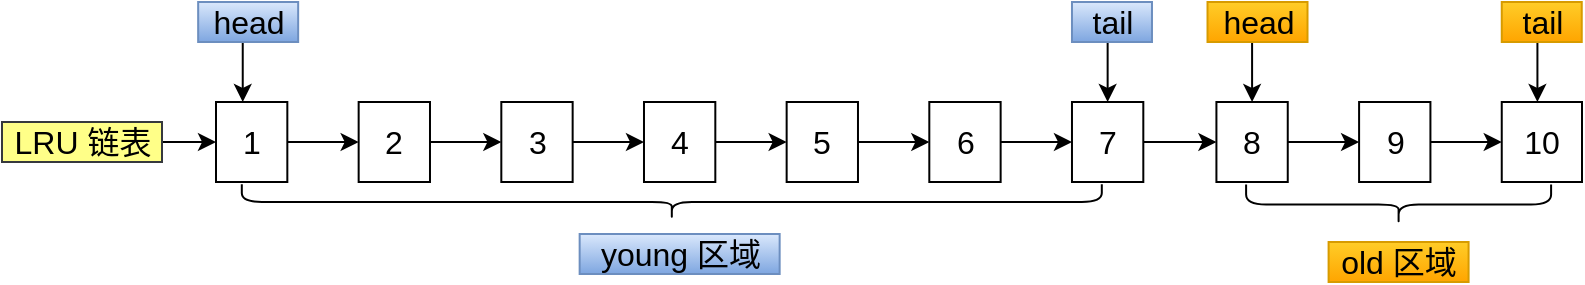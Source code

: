 <mxfile version="17.2.1" type="github">
  <diagram id="m_GKXxuateL1iwqDlvAu" name="Page-1">
    <mxGraphModel dx="1185" dy="688" grid="1" gridSize="10" guides="1" tooltips="1" connect="1" arrows="1" fold="1" page="1" pageScale="1" pageWidth="827" pageHeight="1169" math="0" shadow="0">
      <root>
        <mxCell id="0" />
        <mxCell id="1" parent="0" />
        <mxCell id="CMLz8EhTT_OKYTslJudy-2" value="1" style="rounded=0;whiteSpace=wrap;html=1;fontSize=16;" vertex="1" parent="1">
          <mxGeometry x="106.998" y="240" width="35.666" height="40" as="geometry" />
        </mxCell>
        <mxCell id="CMLz8EhTT_OKYTslJudy-3" value="" style="endArrow=classic;html=1;rounded=0;entryX=0;entryY=0;entryDx=0;entryDy=0;fontSize=16;" edge="1" parent="1">
          <mxGeometry width="50" height="50" relative="1" as="geometry">
            <mxPoint x="120.372" y="210" as="sourcePoint" />
            <mxPoint x="120.372" y="240" as="targetPoint" />
          </mxGeometry>
        </mxCell>
        <mxCell id="CMLz8EhTT_OKYTslJudy-4" value="head" style="text;html=1;align=center;verticalAlign=middle;resizable=0;points=[];autosize=1;strokeColor=#6c8ebf;fillColor=#dae8fc;fontSize=16;gradientColor=#7ea6e0;" vertex="1" parent="1">
          <mxGeometry x="98.081" y="190" width="50" height="20" as="geometry" />
        </mxCell>
        <mxCell id="CMLz8EhTT_OKYTslJudy-6" value="2" style="rounded=0;whiteSpace=wrap;html=1;fontSize=16;" vertex="1" parent="1">
          <mxGeometry x="178.33" y="240" width="35.666" height="40" as="geometry" />
        </mxCell>
        <mxCell id="CMLz8EhTT_OKYTslJudy-1" style="edgeStyle=orthogonalEdgeStyle;rounded=0;orthogonalLoop=1;jettySize=auto;html=1;entryX=0;entryY=0.5;entryDx=0;entryDy=0;fontSize=16;" edge="1" parent="1" source="CMLz8EhTT_OKYTslJudy-2" target="CMLz8EhTT_OKYTslJudy-6">
          <mxGeometry relative="1" as="geometry" />
        </mxCell>
        <mxCell id="CMLz8EhTT_OKYTslJudy-7" value="" style="shape=curlyBracket;whiteSpace=wrap;html=1;rounded=1;flipH=1;fontSize=16;rotation=90;" vertex="1" parent="1">
          <mxGeometry x="325.99" y="75" width="17.83" height="430" as="geometry" />
        </mxCell>
        <mxCell id="CMLz8EhTT_OKYTslJudy-8" value="young 区域" style="text;html=1;align=center;verticalAlign=middle;resizable=0;points=[];autosize=1;strokeColor=#6c8ebf;fillColor=#dae8fc;fontSize=16;gradientColor=#7ea6e0;" vertex="1" parent="1">
          <mxGeometry x="288.827" y="306" width="100" height="20" as="geometry" />
        </mxCell>
        <mxCell id="CMLz8EhTT_OKYTslJudy-9" value="old 区域" style="text;html=1;align=center;verticalAlign=middle;resizable=0;points=[];autosize=1;strokeColor=#d79b00;fillColor=#ffcd28;fontSize=16;gradientColor=#ffa500;" vertex="1" parent="1">
          <mxGeometry x="663.297" y="310" width="70" height="20" as="geometry" />
        </mxCell>
        <mxCell id="CMLz8EhTT_OKYTslJudy-10" style="edgeStyle=orthogonalEdgeStyle;rounded=0;orthogonalLoop=1;jettySize=auto;html=1;entryX=0;entryY=0.5;entryDx=0;entryDy=0;fontSize=16;" edge="1" parent="1" source="CMLz8EhTT_OKYTslJudy-11">
          <mxGeometry relative="1" as="geometry">
            <mxPoint x="320.993" y="260" as="targetPoint" />
          </mxGeometry>
        </mxCell>
        <mxCell id="CMLz8EhTT_OKYTslJudy-11" value="3" style="rounded=0;whiteSpace=wrap;html=1;fontSize=16;" vertex="1" parent="1">
          <mxGeometry x="249.661" y="240" width="35.666" height="40" as="geometry" />
        </mxCell>
        <mxCell id="CMLz8EhTT_OKYTslJudy-5" style="edgeStyle=orthogonalEdgeStyle;rounded=0;orthogonalLoop=1;jettySize=auto;html=1;entryX=0;entryY=0.5;entryDx=0;entryDy=0;fontSize=16;" edge="1" parent="1" source="CMLz8EhTT_OKYTslJudy-6" target="CMLz8EhTT_OKYTslJudy-11">
          <mxGeometry relative="1" as="geometry" />
        </mxCell>
        <mxCell id="CMLz8EhTT_OKYTslJudy-13" value="8" style="rounded=0;whiteSpace=wrap;html=1;fontSize=16;" vertex="1" parent="1">
          <mxGeometry x="607.212" y="240" width="35.666" height="40" as="geometry" />
        </mxCell>
        <mxCell id="CMLz8EhTT_OKYTslJudy-14" value="" style="endArrow=classic;html=1;rounded=0;entryX=0;entryY=0;entryDx=0;entryDy=0;fontSize=16;" edge="1" parent="1">
          <mxGeometry width="50" height="50" relative="1" as="geometry">
            <mxPoint x="552.822" y="210" as="sourcePoint" />
            <mxPoint x="552.822" y="240" as="targetPoint" />
          </mxGeometry>
        </mxCell>
        <mxCell id="CMLz8EhTT_OKYTslJudy-15" value="tail" style="text;html=1;align=center;verticalAlign=middle;resizable=0;points=[];autosize=1;strokeColor=#6c8ebf;fillColor=#dae8fc;fontSize=16;gradientColor=#7ea6e0;" vertex="1" parent="1">
          <mxGeometry x="534.989" y="190" width="40" height="20" as="geometry" />
        </mxCell>
        <mxCell id="CMLz8EhTT_OKYTslJudy-16" value="9" style="rounded=0;whiteSpace=wrap;html=1;fontSize=16;" vertex="1" parent="1">
          <mxGeometry x="678.544" y="240" width="35.666" height="40" as="geometry" />
        </mxCell>
        <mxCell id="CMLz8EhTT_OKYTslJudy-12" style="edgeStyle=orthogonalEdgeStyle;rounded=0;orthogonalLoop=1;jettySize=auto;html=1;entryX=0;entryY=0.5;entryDx=0;entryDy=0;fontSize=16;" edge="1" parent="1" source="CMLz8EhTT_OKYTslJudy-13" target="CMLz8EhTT_OKYTslJudy-16">
          <mxGeometry relative="1" as="geometry" />
        </mxCell>
        <mxCell id="CMLz8EhTT_OKYTslJudy-17" style="edgeStyle=orthogonalEdgeStyle;rounded=0;orthogonalLoop=1;jettySize=auto;html=1;entryX=0;entryY=0.5;entryDx=0;entryDy=0;fontSize=16;" edge="1" parent="1" target="CMLz8EhTT_OKYTslJudy-18">
          <mxGeometry relative="1" as="geometry">
            <mxPoint x="714.21" y="260" as="sourcePoint" />
          </mxGeometry>
        </mxCell>
        <mxCell id="CMLz8EhTT_OKYTslJudy-18" value="10" style="rounded=0;whiteSpace=wrap;html=1;fontSize=16;" vertex="1" parent="1">
          <mxGeometry x="749.876" y="240" width="40.124" height="40" as="geometry" />
        </mxCell>
        <mxCell id="CMLz8EhTT_OKYTslJudy-19" value="" style="endArrow=classic;html=1;rounded=0;entryX=0;entryY=0;entryDx=0;entryDy=0;fontSize=16;" edge="1" parent="1">
          <mxGeometry width="50" height="50" relative="1" as="geometry">
            <mxPoint x="625.045" y="210" as="sourcePoint" />
            <mxPoint x="625.045" y="240" as="targetPoint" />
          </mxGeometry>
        </mxCell>
        <mxCell id="CMLz8EhTT_OKYTslJudy-20" value="head" style="text;html=1;align=center;verticalAlign=middle;resizable=0;points=[];autosize=1;strokeColor=#d79b00;fillColor=#ffcd28;fontSize=16;gradientColor=#ffa500;" vertex="1" parent="1">
          <mxGeometry x="602.754" y="190" width="50" height="20" as="geometry" />
        </mxCell>
        <mxCell id="CMLz8EhTT_OKYTslJudy-21" value="" style="shape=curlyBracket;whiteSpace=wrap;html=1;rounded=1;flipH=1;fontSize=16;rotation=90;" vertex="1" parent="1">
          <mxGeometry x="688.27" y="215" width="20.06" height="152.5" as="geometry" />
        </mxCell>
        <mxCell id="CMLz8EhTT_OKYTslJudy-22" style="edgeStyle=orthogonalEdgeStyle;rounded=0;orthogonalLoop=1;jettySize=auto;html=1;entryX=0;entryY=0.5;entryDx=0;entryDy=0;fontSize=16;" edge="1" parent="1" source="CMLz8EhTT_OKYTslJudy-23" target="CMLz8EhTT_OKYTslJudy-2">
          <mxGeometry relative="1" as="geometry" />
        </mxCell>
        <mxCell id="CMLz8EhTT_OKYTslJudy-23" value="LRU 链表" style="text;html=1;align=center;verticalAlign=middle;resizable=0;points=[];autosize=1;strokeColor=#36393d;fillColor=#ffff88;fontSize=16;" vertex="1" parent="1">
          <mxGeometry y="250" width="80" height="20" as="geometry" />
        </mxCell>
        <mxCell id="CMLz8EhTT_OKYTslJudy-24" value="" style="endArrow=classic;html=1;rounded=0;entryX=0;entryY=0;entryDx=0;entryDy=0;fontSize=16;" edge="1" parent="1">
          <mxGeometry width="50" height="50" relative="1" as="geometry">
            <mxPoint x="767.709" y="210" as="sourcePoint" />
            <mxPoint x="767.709" y="240" as="targetPoint" />
          </mxGeometry>
        </mxCell>
        <mxCell id="CMLz8EhTT_OKYTslJudy-25" value="tail" style="text;html=1;align=center;verticalAlign=middle;resizable=0;points=[];autosize=1;strokeColor=#d79b00;fillColor=#ffcd28;fontSize=16;gradientColor=#ffa500;" vertex="1" parent="1">
          <mxGeometry x="749.876" y="190" width="40" height="20" as="geometry" />
        </mxCell>
        <mxCell id="CMLz8EhTT_OKYTslJudy-26" value="4" style="rounded=0;whiteSpace=wrap;html=1;fontSize=16;" vertex="1" parent="1">
          <mxGeometry x="320.993" y="240" width="35.666" height="40" as="geometry" />
        </mxCell>
        <mxCell id="CMLz8EhTT_OKYTslJudy-27" value="5" style="rounded=0;whiteSpace=wrap;html=1;fontSize=16;" vertex="1" parent="1">
          <mxGeometry x="392.325" y="240" width="35.666" height="40" as="geometry" />
        </mxCell>
        <mxCell id="CMLz8EhTT_OKYTslJudy-30" style="edgeStyle=orthogonalEdgeStyle;rounded=0;orthogonalLoop=1;jettySize=auto;html=1;entryX=0;entryY=0.5;entryDx=0;entryDy=0;" edge="1" parent="1" source="CMLz8EhTT_OKYTslJudy-26" target="CMLz8EhTT_OKYTslJudy-27">
          <mxGeometry relative="1" as="geometry" />
        </mxCell>
        <mxCell id="CMLz8EhTT_OKYTslJudy-28" value="6" style="rounded=0;whiteSpace=wrap;html=1;fontSize=16;" vertex="1" parent="1">
          <mxGeometry x="463.657" y="240" width="35.666" height="40" as="geometry" />
        </mxCell>
        <mxCell id="CMLz8EhTT_OKYTslJudy-31" style="edgeStyle=orthogonalEdgeStyle;rounded=0;orthogonalLoop=1;jettySize=auto;html=1;" edge="1" parent="1" source="CMLz8EhTT_OKYTslJudy-27" target="CMLz8EhTT_OKYTslJudy-28">
          <mxGeometry relative="1" as="geometry" />
        </mxCell>
        <mxCell id="CMLz8EhTT_OKYTslJudy-33" style="edgeStyle=orthogonalEdgeStyle;rounded=0;orthogonalLoop=1;jettySize=auto;html=1;entryX=0;entryY=0.5;entryDx=0;entryDy=0;" edge="1" parent="1" source="CMLz8EhTT_OKYTslJudy-29" target="CMLz8EhTT_OKYTslJudy-13">
          <mxGeometry relative="1" as="geometry" />
        </mxCell>
        <mxCell id="CMLz8EhTT_OKYTslJudy-29" value="7" style="rounded=0;whiteSpace=wrap;html=1;fontSize=16;" vertex="1" parent="1">
          <mxGeometry x="534.989" y="240" width="35.666" height="40" as="geometry" />
        </mxCell>
        <mxCell id="CMLz8EhTT_OKYTslJudy-32" style="edgeStyle=orthogonalEdgeStyle;rounded=0;orthogonalLoop=1;jettySize=auto;html=1;" edge="1" parent="1" source="CMLz8EhTT_OKYTslJudy-28" target="CMLz8EhTT_OKYTslJudy-29">
          <mxGeometry relative="1" as="geometry" />
        </mxCell>
      </root>
    </mxGraphModel>
  </diagram>
</mxfile>

